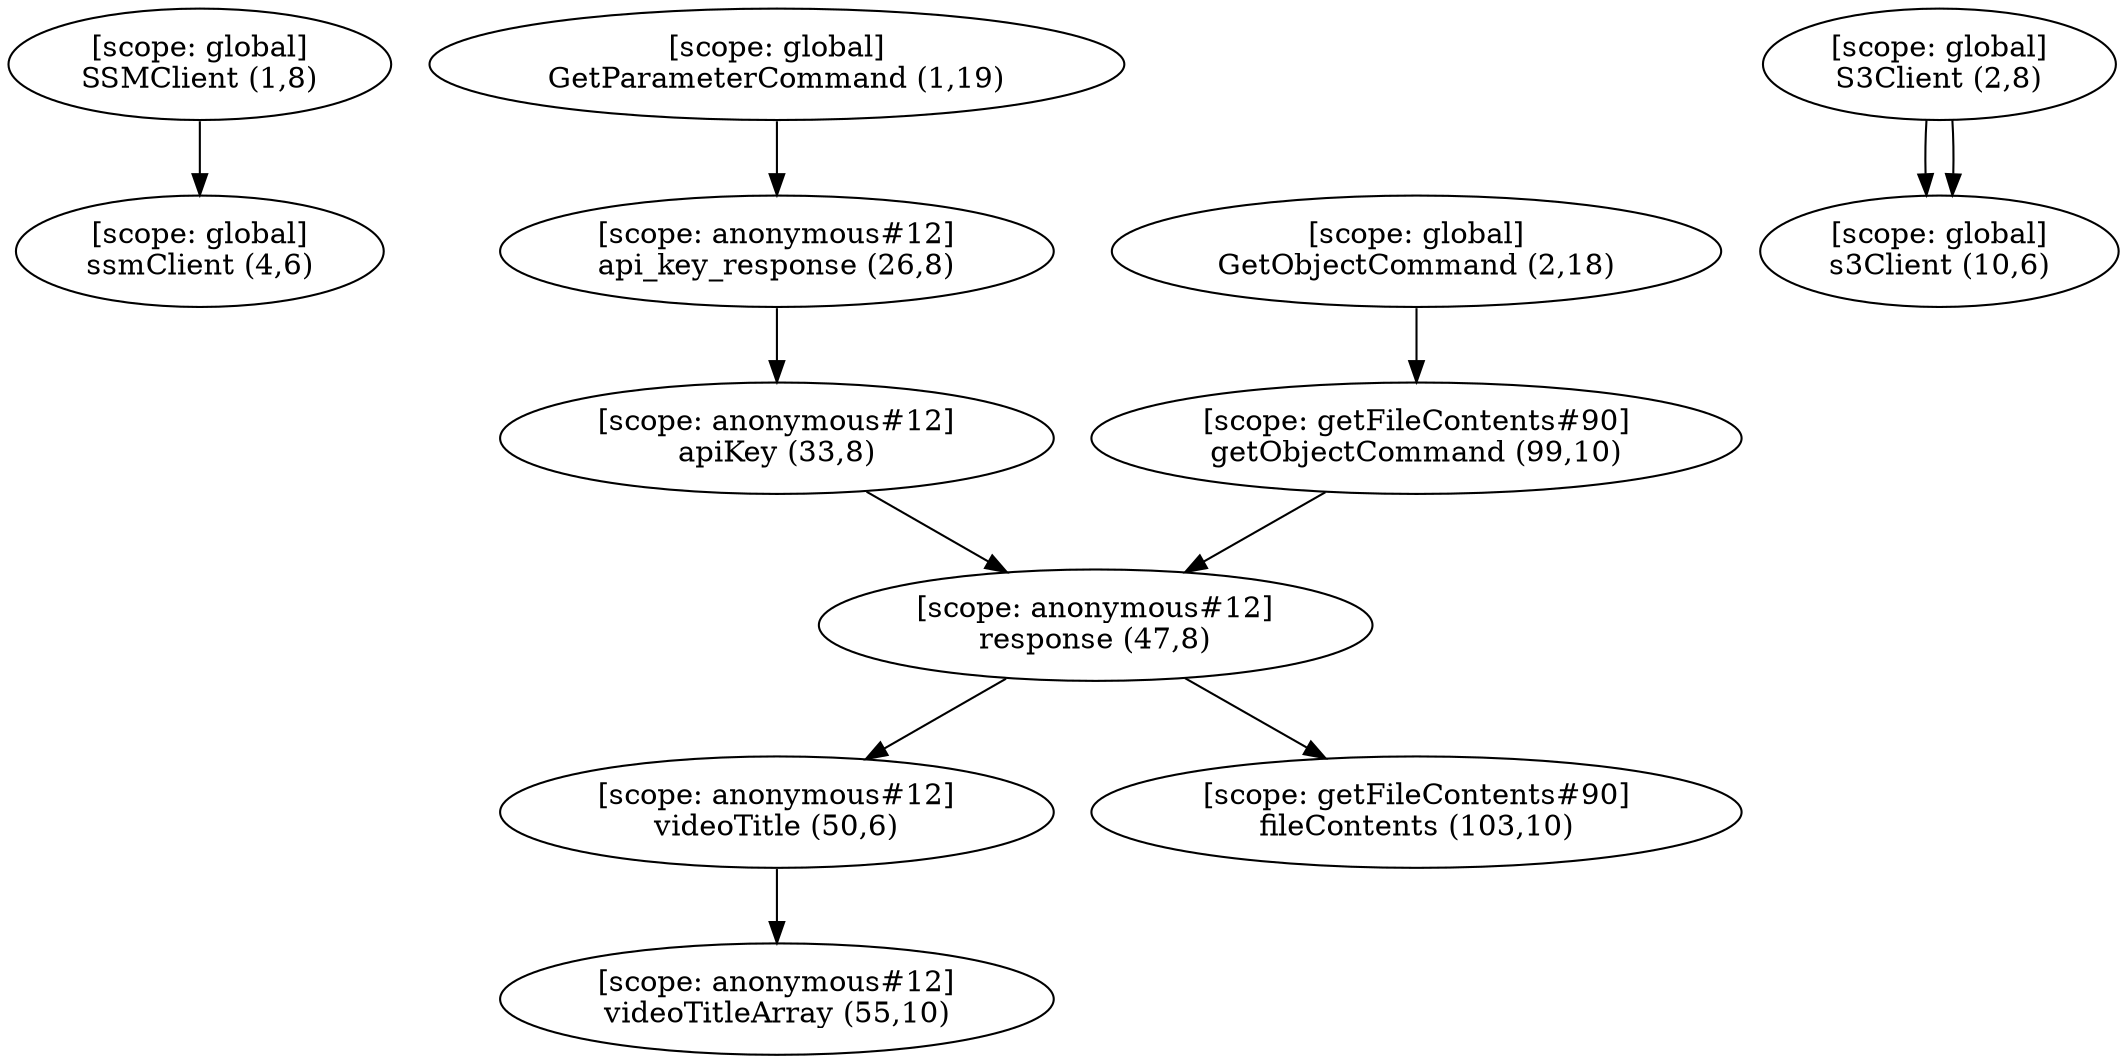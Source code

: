 digraph G {
  graph [ rankdir =TB ];
subgraph global {
  graph [ label = "Scope [global]" ];
  "[scope: global]
SSMClient (1,8)";
  "[scope: global]
GetParameterCommand (1,19)";
  "[scope: global]
S3Client (2,8)";
  "[scope: global]
GetObjectCommand (2,18)";
  "[scope: global]
ssmClient (4,6)";
  "[scope: global]
s3Client (10,6)";
}

subgraph anonymous_12 {
  graph [ label = "Scope [anonymous_12]" ];
  "[scope: anonymous#12]
api_key_response (26,8)";
  "[scope: anonymous#12]
apiKey (33,8)";
  "[scope: anonymous#12]
response (47,8)";
  "[scope: anonymous#12]
videoTitle (50,6)";
  "[scope: anonymous#12]
videoTitleArray (55,10)";
}

subgraph getFileContents_90 {
  graph [ label = "Scope [getFileContents_90]" ];
  "[scope: getFileContents#90]
getObjectCommand (99,10)";
  "[scope: getFileContents#90]
fileContents (103,10)";
}

  "[scope: global]
SSMClient (1,8)" -> "[scope: global]
ssmClient (4,6)";
  "[scope: global]
S3Client (2,8)" -> "[scope: global]
s3Client (10,6)";
  "[scope: global]
GetParameterCommand (1,19)" -> "[scope: anonymous#12]
api_key_response (26,8)";
  "[scope: anonymous#12]
api_key_response (26,8)" -> "[scope: anonymous#12]
apiKey (33,8)";
  "[scope: anonymous#12]
apiKey (33,8)" -> "[scope: anonymous#12]
response (47,8)";
  "[scope: anonymous#12]
response (47,8)" -> "[scope: anonymous#12]
videoTitle (50,6)";
  "[scope: anonymous#12]
videoTitle (50,6)" -> "[scope: anonymous#12]
videoTitleArray (55,10)";
  "[scope: global]
S3Client (2,8)" -> "[scope: global]
s3Client (10,6)";
  "[scope: global]
GetObjectCommand (2,18)" -> "[scope: getFileContents#90]
getObjectCommand (99,10)";
  "[scope: getFileContents#90]
getObjectCommand (99,10)" -> "[scope: anonymous#12]
response (47,8)";
  "[scope: anonymous#12]
response (47,8)" -> "[scope: getFileContents#90]
fileContents (103,10)";
}
